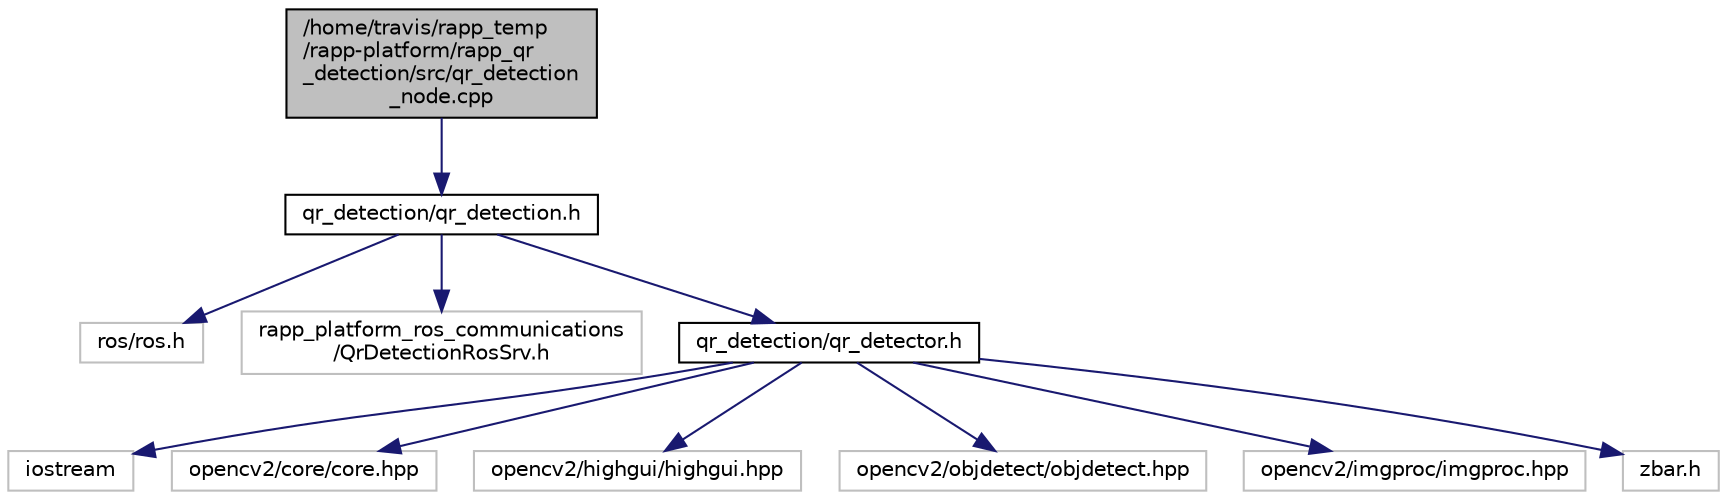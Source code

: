 digraph "/home/travis/rapp_temp/rapp-platform/rapp_qr_detection/src/qr_detection_node.cpp"
{
  edge [fontname="Helvetica",fontsize="10",labelfontname="Helvetica",labelfontsize="10"];
  node [fontname="Helvetica",fontsize="10",shape=record];
  Node1 [label="/home/travis/rapp_temp\l/rapp-platform/rapp_qr\l_detection/src/qr_detection\l_node.cpp",height=0.2,width=0.4,color="black", fillcolor="grey75", style="filled" fontcolor="black"];
  Node1 -> Node2 [color="midnightblue",fontsize="10",style="solid"];
  Node2 [label="qr_detection/qr_detection.h",height=0.2,width=0.4,color="black", fillcolor="white", style="filled",URL="$qr__detection_8h.html"];
  Node2 -> Node3 [color="midnightblue",fontsize="10",style="solid"];
  Node3 [label="ros/ros.h",height=0.2,width=0.4,color="grey75", fillcolor="white", style="filled"];
  Node2 -> Node4 [color="midnightblue",fontsize="10",style="solid"];
  Node4 [label="rapp_platform_ros_communications\l/QrDetectionRosSrv.h",height=0.2,width=0.4,color="grey75", fillcolor="white", style="filled"];
  Node2 -> Node5 [color="midnightblue",fontsize="10",style="solid"];
  Node5 [label="qr_detection/qr_detector.h",height=0.2,width=0.4,color="black", fillcolor="white", style="filled",URL="$qr__detector_8h.html"];
  Node5 -> Node6 [color="midnightblue",fontsize="10",style="solid"];
  Node6 [label="iostream",height=0.2,width=0.4,color="grey75", fillcolor="white", style="filled"];
  Node5 -> Node7 [color="midnightblue",fontsize="10",style="solid"];
  Node7 [label="opencv2/core/core.hpp",height=0.2,width=0.4,color="grey75", fillcolor="white", style="filled"];
  Node5 -> Node8 [color="midnightblue",fontsize="10",style="solid"];
  Node8 [label="opencv2/highgui/highgui.hpp",height=0.2,width=0.4,color="grey75", fillcolor="white", style="filled"];
  Node5 -> Node9 [color="midnightblue",fontsize="10",style="solid"];
  Node9 [label="opencv2/objdetect/objdetect.hpp",height=0.2,width=0.4,color="grey75", fillcolor="white", style="filled"];
  Node5 -> Node10 [color="midnightblue",fontsize="10",style="solid"];
  Node10 [label="opencv2/imgproc/imgproc.hpp",height=0.2,width=0.4,color="grey75", fillcolor="white", style="filled"];
  Node5 -> Node11 [color="midnightblue",fontsize="10",style="solid"];
  Node11 [label="zbar.h",height=0.2,width=0.4,color="grey75", fillcolor="white", style="filled"];
}
